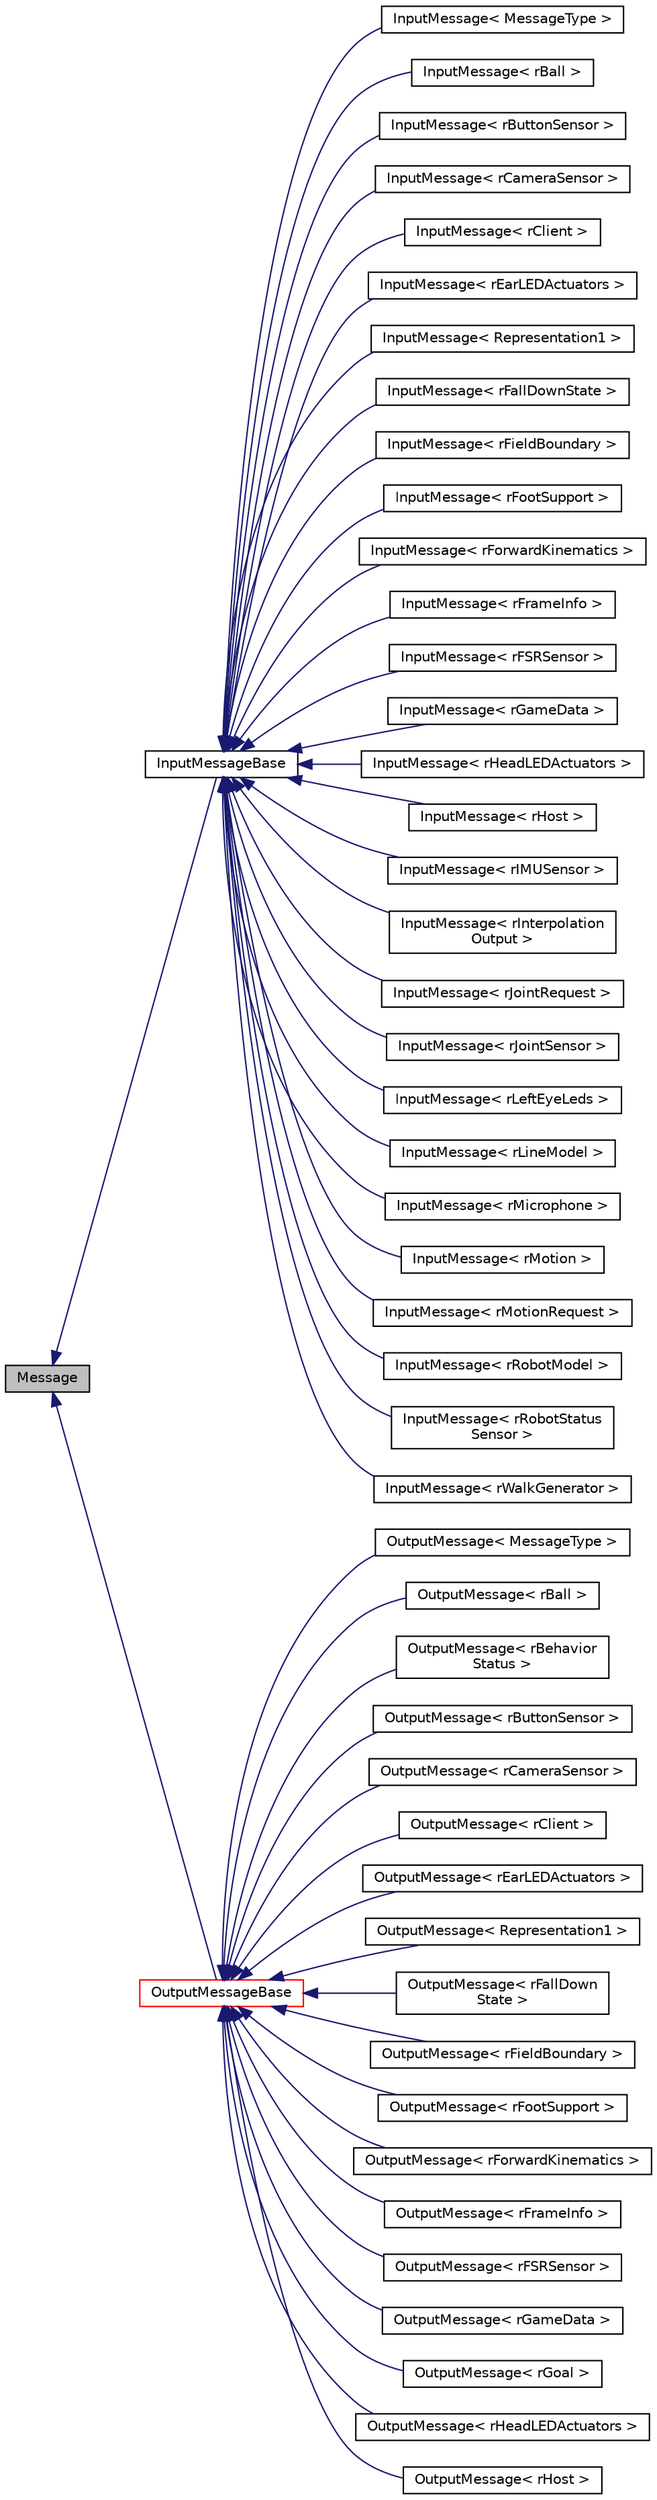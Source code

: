 digraph "Message"
{
  edge [fontname="Helvetica",fontsize="10",labelfontname="Helvetica",labelfontsize="10"];
  node [fontname="Helvetica",fontsize="10",shape=record];
  rankdir="LR";
  Node0 [label="Message",height=0.2,width=0.4,color="black", fillcolor="grey75", style="filled", fontcolor="black"];
  Node0 -> Node1 [dir="back",color="midnightblue",fontsize="10",style="solid",fontname="Helvetica"];
  Node1 [label="InputMessageBase",height=0.2,width=0.4,color="black", fillcolor="white", style="filled",URL="$classInputMessageBase.html",tooltip="InputMessage of a module. "];
  Node1 -> Node2 [dir="back",color="midnightblue",fontsize="10",style="solid",fontname="Helvetica"];
  Node2 [label="InputMessage\< MessageType \>",height=0.2,width=0.4,color="black", fillcolor="white", style="filled",URL="$classInputMessage.html"];
  Node1 -> Node3 [dir="back",color="midnightblue",fontsize="10",style="solid",fontname="Helvetica"];
  Node3 [label="InputMessage\< rBall \>",height=0.2,width=0.4,color="black", fillcolor="white", style="filled",URL="$classInputMessage.html"];
  Node1 -> Node4 [dir="back",color="midnightblue",fontsize="10",style="solid",fontname="Helvetica"];
  Node4 [label="InputMessage\< rButtonSensor \>",height=0.2,width=0.4,color="black", fillcolor="white", style="filled",URL="$classInputMessage.html"];
  Node1 -> Node5 [dir="back",color="midnightblue",fontsize="10",style="solid",fontname="Helvetica"];
  Node5 [label="InputMessage\< rCameraSensor \>",height=0.2,width=0.4,color="black", fillcolor="white", style="filled",URL="$classInputMessage.html"];
  Node1 -> Node6 [dir="back",color="midnightblue",fontsize="10",style="solid",fontname="Helvetica"];
  Node6 [label="InputMessage\< rClient \>",height=0.2,width=0.4,color="black", fillcolor="white", style="filled",URL="$classInputMessage.html"];
  Node1 -> Node7 [dir="back",color="midnightblue",fontsize="10",style="solid",fontname="Helvetica"];
  Node7 [label="InputMessage\< rEarLEDActuators \>",height=0.2,width=0.4,color="black", fillcolor="white", style="filled",URL="$classInputMessage.html"];
  Node1 -> Node8 [dir="back",color="midnightblue",fontsize="10",style="solid",fontname="Helvetica"];
  Node8 [label="InputMessage\< Representation1 \>",height=0.2,width=0.4,color="black", fillcolor="white", style="filled",URL="$classInputMessage.html"];
  Node1 -> Node9 [dir="back",color="midnightblue",fontsize="10",style="solid",fontname="Helvetica"];
  Node9 [label="InputMessage\< rFallDownState \>",height=0.2,width=0.4,color="black", fillcolor="white", style="filled",URL="$classInputMessage.html"];
  Node1 -> Node10 [dir="back",color="midnightblue",fontsize="10",style="solid",fontname="Helvetica"];
  Node10 [label="InputMessage\< rFieldBoundary \>",height=0.2,width=0.4,color="black", fillcolor="white", style="filled",URL="$classInputMessage.html"];
  Node1 -> Node11 [dir="back",color="midnightblue",fontsize="10",style="solid",fontname="Helvetica"];
  Node11 [label="InputMessage\< rFootSupport \>",height=0.2,width=0.4,color="black", fillcolor="white", style="filled",URL="$classInputMessage.html"];
  Node1 -> Node12 [dir="back",color="midnightblue",fontsize="10",style="solid",fontname="Helvetica"];
  Node12 [label="InputMessage\< rForwardKinematics \>",height=0.2,width=0.4,color="black", fillcolor="white", style="filled",URL="$classInputMessage.html"];
  Node1 -> Node13 [dir="back",color="midnightblue",fontsize="10",style="solid",fontname="Helvetica"];
  Node13 [label="InputMessage\< rFrameInfo \>",height=0.2,width=0.4,color="black", fillcolor="white", style="filled",URL="$classInputMessage.html"];
  Node1 -> Node14 [dir="back",color="midnightblue",fontsize="10",style="solid",fontname="Helvetica"];
  Node14 [label="InputMessage\< rFSRSensor \>",height=0.2,width=0.4,color="black", fillcolor="white", style="filled",URL="$classInputMessage.html"];
  Node1 -> Node15 [dir="back",color="midnightblue",fontsize="10",style="solid",fontname="Helvetica"];
  Node15 [label="InputMessage\< rGameData \>",height=0.2,width=0.4,color="black", fillcolor="white", style="filled",URL="$classInputMessage.html"];
  Node1 -> Node16 [dir="back",color="midnightblue",fontsize="10",style="solid",fontname="Helvetica"];
  Node16 [label="InputMessage\< rHeadLEDActuators \>",height=0.2,width=0.4,color="black", fillcolor="white", style="filled",URL="$classInputMessage.html"];
  Node1 -> Node17 [dir="back",color="midnightblue",fontsize="10",style="solid",fontname="Helvetica"];
  Node17 [label="InputMessage\< rHost \>",height=0.2,width=0.4,color="black", fillcolor="white", style="filled",URL="$classInputMessage.html"];
  Node1 -> Node18 [dir="back",color="midnightblue",fontsize="10",style="solid",fontname="Helvetica"];
  Node18 [label="InputMessage\< rIMUSensor \>",height=0.2,width=0.4,color="black", fillcolor="white", style="filled",URL="$classInputMessage.html"];
  Node1 -> Node19 [dir="back",color="midnightblue",fontsize="10",style="solid",fontname="Helvetica"];
  Node19 [label="InputMessage\< rInterpolation\lOutput \>",height=0.2,width=0.4,color="black", fillcolor="white", style="filled",URL="$classInputMessage.html"];
  Node1 -> Node20 [dir="back",color="midnightblue",fontsize="10",style="solid",fontname="Helvetica"];
  Node20 [label="InputMessage\< rJointRequest \>",height=0.2,width=0.4,color="black", fillcolor="white", style="filled",URL="$classInputMessage.html"];
  Node1 -> Node21 [dir="back",color="midnightblue",fontsize="10",style="solid",fontname="Helvetica"];
  Node21 [label="InputMessage\< rJointSensor \>",height=0.2,width=0.4,color="black", fillcolor="white", style="filled",URL="$classInputMessage.html"];
  Node1 -> Node22 [dir="back",color="midnightblue",fontsize="10",style="solid",fontname="Helvetica"];
  Node22 [label="InputMessage\< rLeftEyeLeds \>",height=0.2,width=0.4,color="black", fillcolor="white", style="filled",URL="$classInputMessage.html"];
  Node1 -> Node23 [dir="back",color="midnightblue",fontsize="10",style="solid",fontname="Helvetica"];
  Node23 [label="InputMessage\< rLineModel \>",height=0.2,width=0.4,color="black", fillcolor="white", style="filled",URL="$classInputMessage.html"];
  Node1 -> Node24 [dir="back",color="midnightblue",fontsize="10",style="solid",fontname="Helvetica"];
  Node24 [label="InputMessage\< rMicrophone \>",height=0.2,width=0.4,color="black", fillcolor="white", style="filled",URL="$classInputMessage.html"];
  Node1 -> Node25 [dir="back",color="midnightblue",fontsize="10",style="solid",fontname="Helvetica"];
  Node25 [label="InputMessage\< rMotion \>",height=0.2,width=0.4,color="black", fillcolor="white", style="filled",URL="$classInputMessage.html"];
  Node1 -> Node26 [dir="back",color="midnightblue",fontsize="10",style="solid",fontname="Helvetica"];
  Node26 [label="InputMessage\< rMotionRequest \>",height=0.2,width=0.4,color="black", fillcolor="white", style="filled",URL="$classInputMessage.html"];
  Node1 -> Node27 [dir="back",color="midnightblue",fontsize="10",style="solid",fontname="Helvetica"];
  Node27 [label="InputMessage\< rRobotModel \>",height=0.2,width=0.4,color="black", fillcolor="white", style="filled",URL="$classInputMessage.html"];
  Node1 -> Node28 [dir="back",color="midnightblue",fontsize="10",style="solid",fontname="Helvetica"];
  Node28 [label="InputMessage\< rRobotStatus\lSensor \>",height=0.2,width=0.4,color="black", fillcolor="white", style="filled",URL="$classInputMessage.html"];
  Node1 -> Node29 [dir="back",color="midnightblue",fontsize="10",style="solid",fontname="Helvetica"];
  Node29 [label="InputMessage\< rWalkGenerator \>",height=0.2,width=0.4,color="black", fillcolor="white", style="filled",URL="$classInputMessage.html"];
  Node0 -> Node30 [dir="back",color="midnightblue",fontsize="10",style="solid",fontname="Helvetica"];
  Node30 [label="OutputMessageBase",height=0.2,width=0.4,color="red", fillcolor="white", style="filled",URL="$classOutputMessageBase.html",tooltip="OutputMessage of a module. "];
  Node30 -> Node31 [dir="back",color="midnightblue",fontsize="10",style="solid",fontname="Helvetica"];
  Node31 [label="OutputMessage\< MessageType \>",height=0.2,width=0.4,color="black", fillcolor="white", style="filled",URL="$classOutputMessage.html"];
  Node30 -> Node32 [dir="back",color="midnightblue",fontsize="10",style="solid",fontname="Helvetica"];
  Node32 [label="OutputMessage\< rBall \>",height=0.2,width=0.4,color="black", fillcolor="white", style="filled",URL="$classOutputMessage.html"];
  Node30 -> Node33 [dir="back",color="midnightblue",fontsize="10",style="solid",fontname="Helvetica"];
  Node33 [label="OutputMessage\< rBehavior\lStatus \>",height=0.2,width=0.4,color="black", fillcolor="white", style="filled",URL="$classOutputMessage.html"];
  Node30 -> Node34 [dir="back",color="midnightblue",fontsize="10",style="solid",fontname="Helvetica"];
  Node34 [label="OutputMessage\< rButtonSensor \>",height=0.2,width=0.4,color="black", fillcolor="white", style="filled",URL="$classOutputMessage.html"];
  Node30 -> Node35 [dir="back",color="midnightblue",fontsize="10",style="solid",fontname="Helvetica"];
  Node35 [label="OutputMessage\< rCameraSensor \>",height=0.2,width=0.4,color="black", fillcolor="white", style="filled",URL="$classOutputMessage.html"];
  Node30 -> Node36 [dir="back",color="midnightblue",fontsize="10",style="solid",fontname="Helvetica"];
  Node36 [label="OutputMessage\< rClient \>",height=0.2,width=0.4,color="black", fillcolor="white", style="filled",URL="$classOutputMessage.html"];
  Node30 -> Node37 [dir="back",color="midnightblue",fontsize="10",style="solid",fontname="Helvetica"];
  Node37 [label="OutputMessage\< rEarLEDActuators \>",height=0.2,width=0.4,color="black", fillcolor="white", style="filled",URL="$classOutputMessage.html"];
  Node30 -> Node38 [dir="back",color="midnightblue",fontsize="10",style="solid",fontname="Helvetica"];
  Node38 [label="OutputMessage\< Representation1 \>",height=0.2,width=0.4,color="black", fillcolor="white", style="filled",URL="$classOutputMessage.html"];
  Node30 -> Node39 [dir="back",color="midnightblue",fontsize="10",style="solid",fontname="Helvetica"];
  Node39 [label="OutputMessage\< rFallDown\lState \>",height=0.2,width=0.4,color="black", fillcolor="white", style="filled",URL="$classOutputMessage.html"];
  Node30 -> Node40 [dir="back",color="midnightblue",fontsize="10",style="solid",fontname="Helvetica"];
  Node40 [label="OutputMessage\< rFieldBoundary \>",height=0.2,width=0.4,color="black", fillcolor="white", style="filled",URL="$classOutputMessage.html"];
  Node30 -> Node41 [dir="back",color="midnightblue",fontsize="10",style="solid",fontname="Helvetica"];
  Node41 [label="OutputMessage\< rFootSupport \>",height=0.2,width=0.4,color="black", fillcolor="white", style="filled",URL="$classOutputMessage.html"];
  Node30 -> Node42 [dir="back",color="midnightblue",fontsize="10",style="solid",fontname="Helvetica"];
  Node42 [label="OutputMessage\< rForwardKinematics \>",height=0.2,width=0.4,color="black", fillcolor="white", style="filled",URL="$classOutputMessage.html"];
  Node30 -> Node43 [dir="back",color="midnightblue",fontsize="10",style="solid",fontname="Helvetica"];
  Node43 [label="OutputMessage\< rFrameInfo \>",height=0.2,width=0.4,color="black", fillcolor="white", style="filled",URL="$classOutputMessage.html"];
  Node30 -> Node44 [dir="back",color="midnightblue",fontsize="10",style="solid",fontname="Helvetica"];
  Node44 [label="OutputMessage\< rFSRSensor \>",height=0.2,width=0.4,color="black", fillcolor="white", style="filled",URL="$classOutputMessage.html"];
  Node30 -> Node45 [dir="back",color="midnightblue",fontsize="10",style="solid",fontname="Helvetica"];
  Node45 [label="OutputMessage\< rGameData \>",height=0.2,width=0.4,color="black", fillcolor="white", style="filled",URL="$classOutputMessage.html"];
  Node30 -> Node46 [dir="back",color="midnightblue",fontsize="10",style="solid",fontname="Helvetica"];
  Node46 [label="OutputMessage\< rGoal \>",height=0.2,width=0.4,color="black", fillcolor="white", style="filled",URL="$classOutputMessage.html"];
  Node30 -> Node47 [dir="back",color="midnightblue",fontsize="10",style="solid",fontname="Helvetica"];
  Node47 [label="OutputMessage\< rHeadLEDActuators \>",height=0.2,width=0.4,color="black", fillcolor="white", style="filled",URL="$classOutputMessage.html"];
  Node30 -> Node48 [dir="back",color="midnightblue",fontsize="10",style="solid",fontname="Helvetica"];
  Node48 [label="OutputMessage\< rHost \>",height=0.2,width=0.4,color="black", fillcolor="white", style="filled",URL="$classOutputMessage.html"];
}
